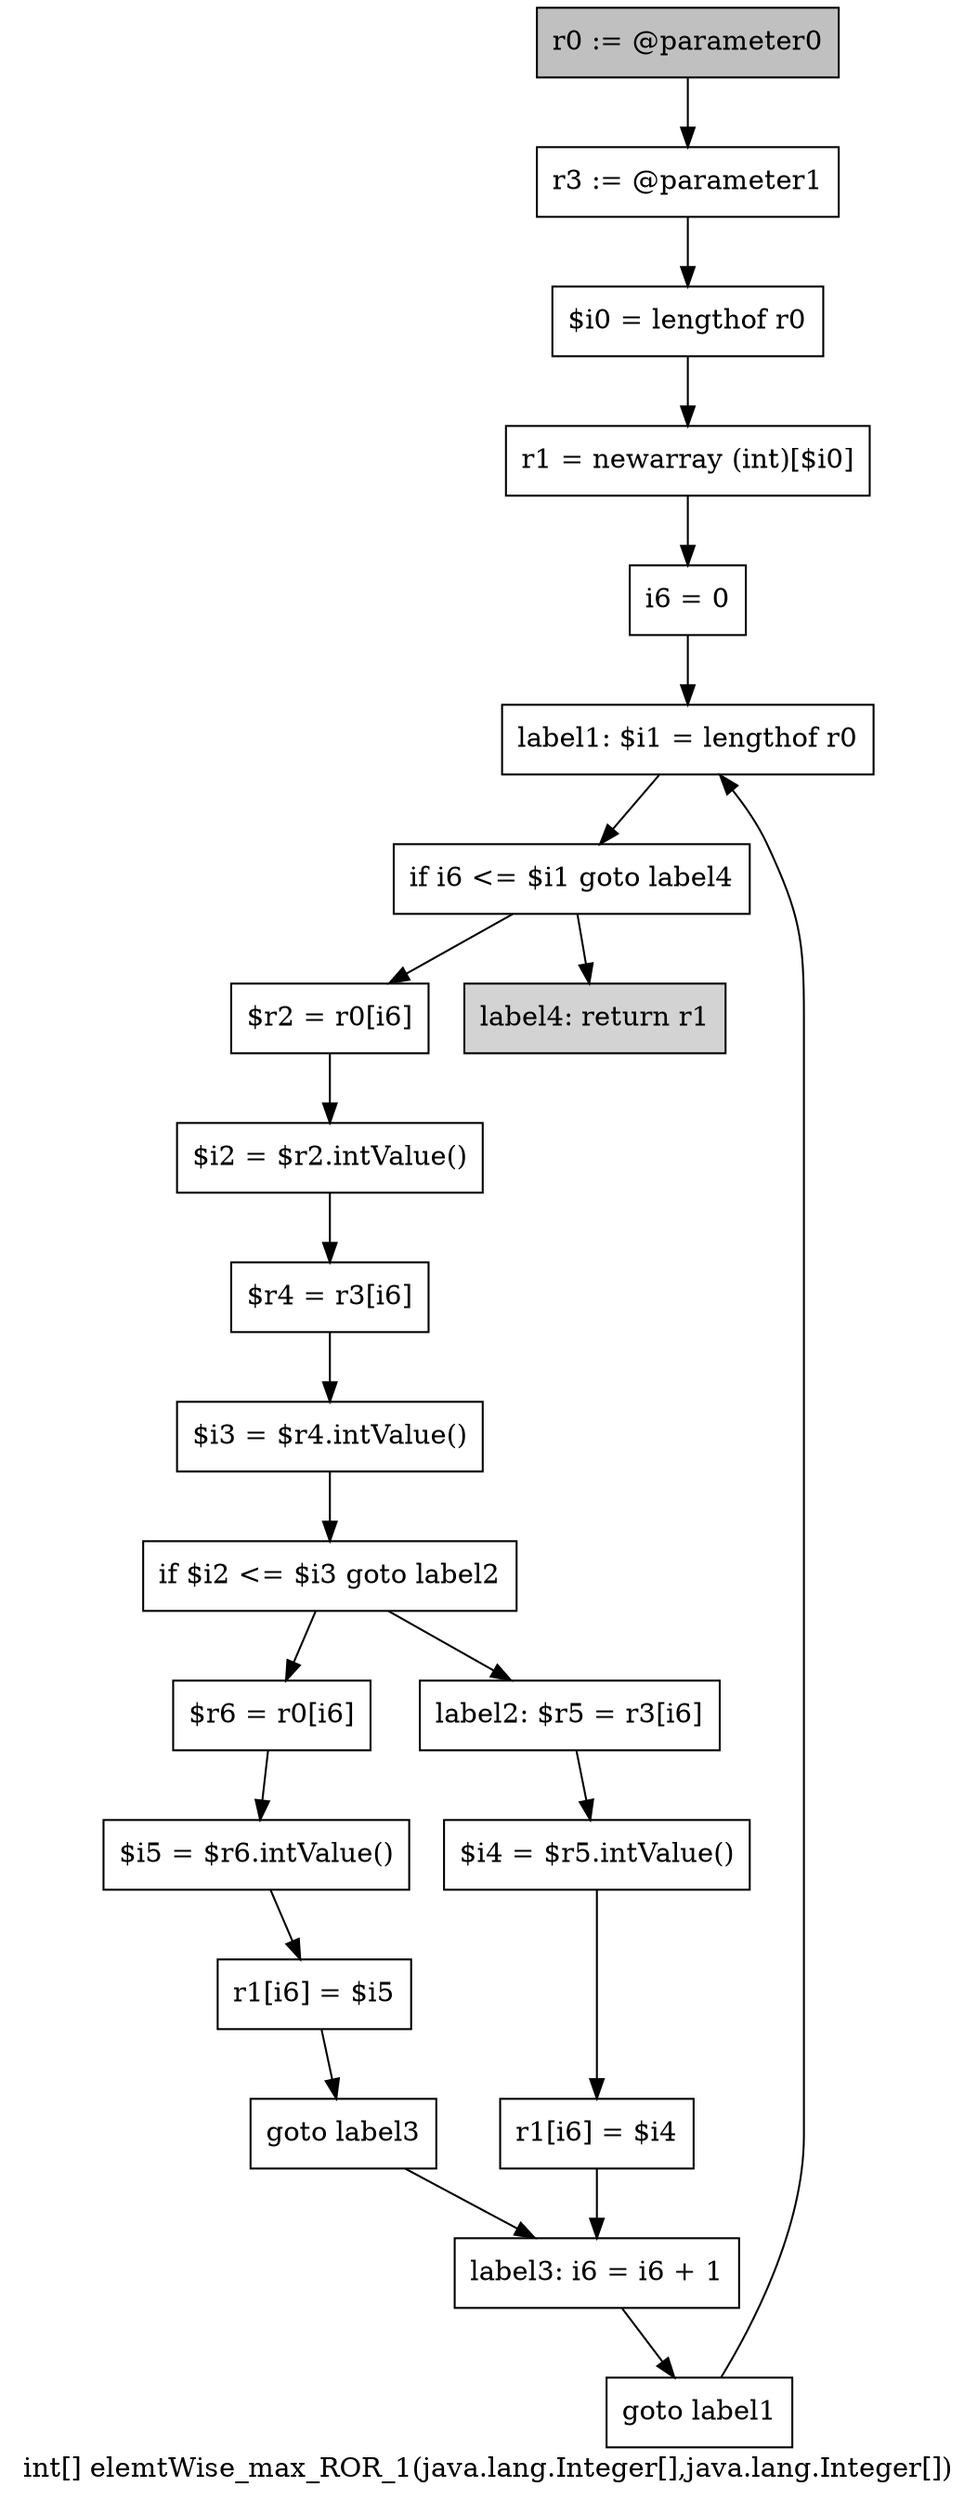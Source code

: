 digraph "int[] elemtWise_max_ROR_1(java.lang.Integer[],java.lang.Integer[])" {
    label="int[] elemtWise_max_ROR_1(java.lang.Integer[],java.lang.Integer[])";
    node [shape=box];
    "0" [style=filled,fillcolor=gray,label="r0 := @parameter0",];
    "1" [label="r3 := @parameter1",];
    "0"->"1";
    "2" [label="$i0 = lengthof r0",];
    "1"->"2";
    "3" [label="r1 = newarray (int)[$i0]",];
    "2"->"3";
    "4" [label="i6 = 0",];
    "3"->"4";
    "5" [label="label1: $i1 = lengthof r0",];
    "4"->"5";
    "6" [label="if i6 <= $i1 goto label4",];
    "5"->"6";
    "7" [label="$r2 = r0[i6]",];
    "6"->"7";
    "21" [style=filled,fillcolor=lightgray,label="label4: return r1",];
    "6"->"21";
    "8" [label="$i2 = $r2.intValue()",];
    "7"->"8";
    "9" [label="$r4 = r3[i6]",];
    "8"->"9";
    "10" [label="$i3 = $r4.intValue()",];
    "9"->"10";
    "11" [label="if $i2 <= $i3 goto label2",];
    "10"->"11";
    "12" [label="$r6 = r0[i6]",];
    "11"->"12";
    "16" [label="label2: $r5 = r3[i6]",];
    "11"->"16";
    "13" [label="$i5 = $r6.intValue()",];
    "12"->"13";
    "14" [label="r1[i6] = $i5",];
    "13"->"14";
    "15" [label="goto label3",];
    "14"->"15";
    "19" [label="label3: i6 = i6 + 1",];
    "15"->"19";
    "17" [label="$i4 = $r5.intValue()",];
    "16"->"17";
    "18" [label="r1[i6] = $i4",];
    "17"->"18";
    "18"->"19";
    "20" [label="goto label1",];
    "19"->"20";
    "20"->"5";
}
